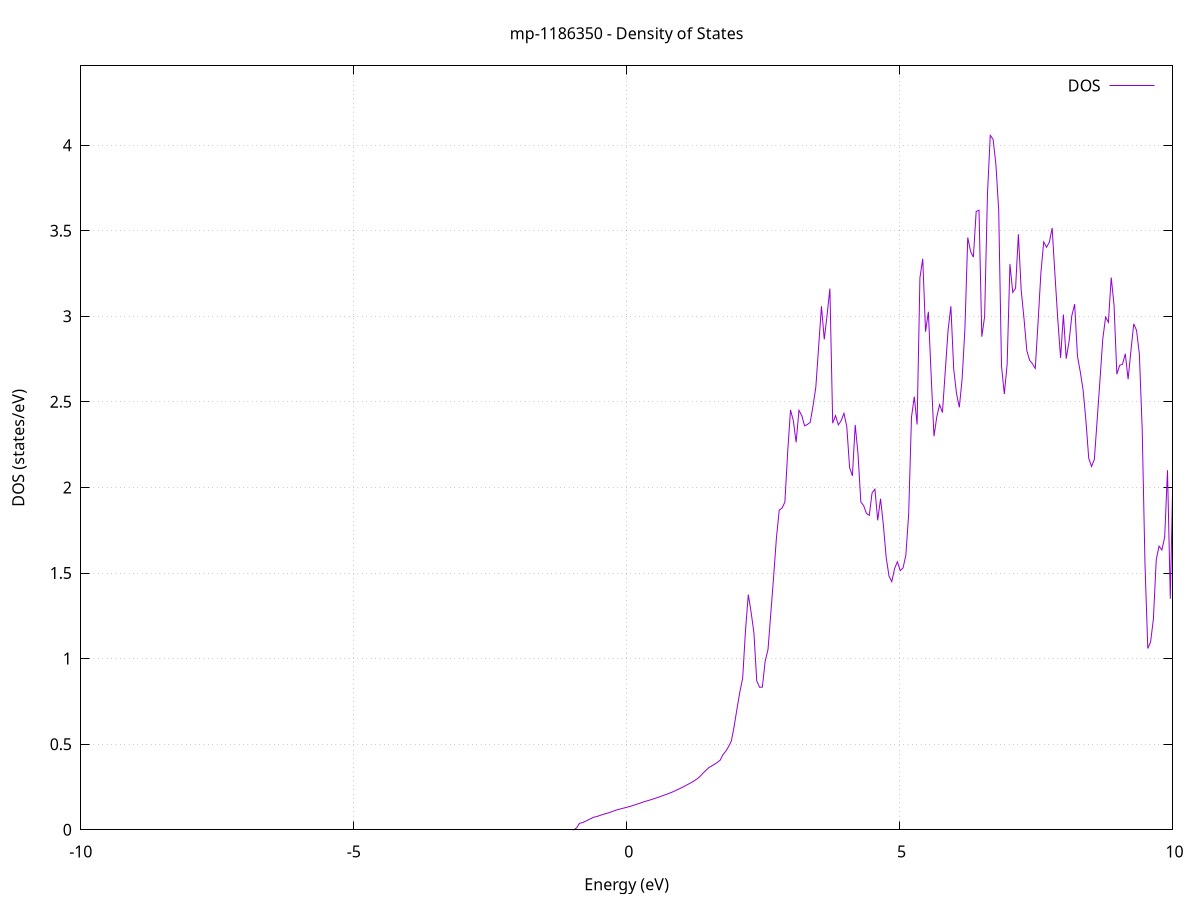 set title 'mp-1186350 - Density of States'
set xlabel 'Energy (eV)'
set ylabel 'DOS (states/eV)'
set grid
set xrange [-10:10]
set yrange [0:4.463]
set xzeroaxis lt -1
set terminal png size 800,600
set output 'mp-1186350_dos_gnuplot.png'
plot '-' using 1:2 with lines title 'DOS'
-59.155800 0.000000
-59.104300 0.000000
-59.052700 0.000000
-59.001200 0.000000
-58.949600 0.000000
-58.898100 0.000000
-58.846600 0.000000
-58.795000 0.000000
-58.743500 0.000000
-58.691900 0.000000
-58.640400 0.000000
-58.588900 0.000000
-58.537300 0.000000
-58.485800 0.000000
-58.434200 0.000000
-58.382700 0.000000
-58.331200 0.000000
-58.279600 0.000000
-58.228100 0.000000
-58.176500 0.000000
-58.125000 0.000000
-58.073500 0.000000
-58.021900 0.000000
-57.970400 0.000000
-57.918800 0.000000
-57.867300 0.000000
-57.815800 0.000000
-57.764200 0.000000
-57.712700 0.000000
-57.661100 0.000000
-57.609600 0.000000
-57.558100 0.000000
-57.506500 0.000000
-57.455000 0.000000
-57.403400 0.000000
-57.351900 0.000000
-57.300400 0.000000
-57.248800 0.000000
-57.197300 0.000000
-57.145700 0.000000
-57.094200 0.000000
-57.042600 0.000000
-56.991100 0.000000
-56.939600 0.000000
-56.888000 0.000000
-56.836500 0.000000
-56.784900 0.000000
-56.733400 0.000000
-56.681900 0.000000
-56.630300 0.000000
-56.578800 0.000000
-56.527200 0.000000
-56.475700 0.000000
-56.424200 0.000000
-56.372600 0.000000
-56.321100 0.000000
-56.269500 0.000000
-56.218000 0.000000
-56.166500 0.000000
-56.114900 0.000000
-56.063400 0.000000
-56.011800 0.000000
-55.960300 0.000000
-55.908800 0.000000
-55.857200 0.000000
-55.805700 0.000000
-55.754100 0.000000
-55.702600 0.000000
-55.651100 0.000000
-55.599500 0.000000
-55.548000 0.000000
-55.496400 0.000000
-55.444900 0.000000
-55.393400 0.000000
-55.341800 0.000000
-55.290300 0.000000
-55.238700 0.000000
-55.187200 0.000000
-55.135700 0.000000
-55.084100 0.000000
-55.032600 0.000000
-54.981000 0.000000
-54.929500 0.000000
-54.878000 0.000000
-54.826400 0.000000
-54.774900 0.000000
-54.723300 0.000000
-54.671800 0.000000
-54.620200 0.000000
-54.568700 0.000000
-54.517200 0.000000
-54.465600 0.000000
-54.414100 0.000000
-54.362500 0.000000
-54.311000 0.000000
-54.259500 0.000000
-54.207900 0.000000
-54.156400 0.000000
-54.104800 0.000000
-54.053300 0.000000
-54.001800 0.000000
-53.950200 0.000000
-53.898700 0.000000
-53.847100 0.000000
-53.795600 0.000000
-53.744100 0.000000
-53.692500 0.000000
-53.641000 0.000000
-53.589400 0.000000
-53.537900 0.000000
-53.486400 0.000000
-53.434800 0.000000
-53.383300 0.000000
-53.331700 0.000000
-53.280200 0.000000
-53.228700 0.000000
-53.177100 0.000000
-53.125600 0.000000
-53.074000 0.000000
-53.022500 0.000000
-52.971000 0.000000
-52.919400 0.000000
-52.867900 0.000000
-52.816300 0.000000
-52.764800 0.000000
-52.713300 0.000000
-52.661700 0.000000
-52.610200 0.000000
-52.558600 0.000000
-52.507100 0.000000
-52.455500 0.000000
-52.404000 0.000000
-52.352500 0.000000
-52.300900 0.000000
-52.249400 0.000000
-52.197800 0.000000
-52.146300 0.000000
-52.094800 0.000000
-52.043200 0.000000
-51.991700 0.000000
-51.940100 0.000000
-51.888600 0.000000
-51.837100 0.000000
-51.785500 0.000000
-51.734000 0.000000
-51.682400 0.000000
-51.630900 0.000000
-51.579400 0.000000
-51.527800 0.000000
-51.476300 0.000000
-51.424700 0.000000
-51.373200 0.000000
-51.321700 0.000000
-51.270100 0.000000
-51.218600 0.000000
-51.167000 0.000000
-51.115500 0.000000
-51.064000 0.000000
-51.012400 0.000000
-50.960900 0.000000
-50.909300 0.000000
-50.857800 0.000000
-50.806300 0.000000
-50.754700 0.000000
-50.703200 0.000000
-50.651600 0.000000
-50.600100 0.000000
-50.548600 0.000000
-50.497000 0.000000
-50.445500 0.000000
-50.393900 0.000000
-50.342400 0.000000
-50.290900 0.000000
-50.239300 0.000000
-50.187800 0.000000
-50.136200 0.000000
-50.084700 0.000000
-50.033100 0.000000
-49.981600 0.000000
-49.930100 0.000000
-49.878500 0.000000
-49.827000 0.000000
-49.775400 0.000000
-49.723900 0.000000
-49.672400 0.000000
-49.620800 0.000000
-49.569300 0.000000
-49.517700 0.000000
-49.466200 0.000000
-49.414700 0.000000
-49.363100 0.000000
-49.311600 0.000000
-49.260000 0.000000
-49.208500 0.000000
-49.157000 0.000000
-49.105400 0.000000
-49.053900 0.000000
-49.002300 0.000000
-48.950800 0.000000
-48.899300 0.000000
-48.847700 0.000000
-48.796200 0.000000
-48.744600 0.000000
-48.693100 0.000000
-48.641600 0.000000
-48.590000 0.000000
-48.538500 0.000000
-48.486900 0.000000
-48.435400 0.000000
-48.383900 0.000000
-48.332300 0.000000
-48.280800 0.000000
-48.229200 0.000000
-48.177700 0.000000
-48.126200 0.000000
-48.074600 0.000000
-48.023100 0.000000
-47.971500 0.000000
-47.920000 0.000000
-47.868500 0.000000
-47.816900 0.000000
-47.765400 0.000000
-47.713800 0.000000
-47.662300 0.000000
-47.610700 0.000000
-47.559200 0.000000
-47.507700 0.000000
-47.456100 0.000000
-47.404600 0.000000
-47.353000 0.000000
-47.301500 0.000000
-47.250000 0.000000
-47.198400 0.000000
-47.146900 0.000000
-47.095300 0.000000
-47.043800 0.000000
-46.992300 0.000000
-46.940700 0.000000
-46.889200 0.000000
-46.837600 0.000000
-46.786100 0.000000
-46.734600 0.000000
-46.683000 0.000000
-46.631500 0.000000
-46.579900 0.000000
-46.528400 0.000000
-46.476900 0.000000
-46.425300 0.000000
-46.373800 0.000000
-46.322200 0.000000
-46.270700 0.000000
-46.219200 0.000000
-46.167600 0.000000
-46.116100 0.000000
-46.064500 0.000000
-46.013000 0.000000
-45.961500 0.000000
-45.909900 0.000000
-45.858400 0.000000
-45.806800 0.000000
-45.755300 0.000000
-45.703800 0.000000
-45.652200 0.000000
-45.600700 0.000000
-45.549100 0.000000
-45.497600 0.000000
-45.446000 0.000000
-45.394500 0.000000
-45.343000 0.000000
-45.291400 0.000000
-45.239900 0.000000
-45.188300 0.000000
-45.136800 0.000000
-45.085300 0.000000
-45.033700 0.000000
-44.982200 0.000000
-44.930600 0.000000
-44.879100 0.000000
-44.827600 0.000000
-44.776000 0.000000
-44.724500 0.000000
-44.672900 0.000000
-44.621400 0.000000
-44.569900 0.000000
-44.518300 0.000000
-44.466800 0.000000
-44.415200 0.000000
-44.363700 0.000000
-44.312200 0.000000
-44.260600 0.000000
-44.209100 0.000000
-44.157500 0.000000
-44.106000 0.000000
-44.054500 0.000000
-44.002900 0.000000
-43.951400 0.000000
-43.899800 0.000000
-43.848300 0.000000
-43.796800 0.000000
-43.745200 0.000000
-43.693700 0.000000
-43.642100 0.000000
-43.590600 0.000000
-43.539100 0.000000
-43.487500 0.000000
-43.436000 0.000000
-43.384400 0.000000
-43.332900 0.000000
-43.281400 0.000000
-43.229800 0.000000
-43.178300 0.000000
-43.126700 0.000000
-43.075200 0.000000
-43.023600 0.000000
-42.972100 0.000000
-42.920600 0.000000
-42.869000 0.000000
-42.817500 0.000000
-42.765900 0.000000
-42.714400 0.000000
-42.662900 0.000000
-42.611300 0.000000
-42.559800 0.000000
-42.508200 0.000000
-42.456700 0.000000
-42.405200 0.000000
-42.353600 0.000000
-42.302100 0.000000
-42.250500 0.000000
-42.199000 0.000000
-42.147500 0.000000
-42.095900 0.000000
-42.044400 0.000000
-41.992800 0.000000
-41.941300 0.000000
-41.889800 0.000000
-41.838200 0.000000
-41.786700 0.000000
-41.735100 0.000000
-41.683600 0.000000
-41.632100 0.000000
-41.580500 0.000000
-41.529000 0.000000
-41.477400 0.000000
-41.425900 0.000000
-41.374400 0.000000
-41.322800 0.000000
-41.271300 0.000000
-41.219700 0.000000
-41.168200 0.000000
-41.116700 0.000000
-41.065100 0.000000
-41.013600 0.000000
-40.962000 0.000000
-40.910500 0.000000
-40.858900 0.000000
-40.807400 0.000000
-40.755900 0.000000
-40.704300 0.000000
-40.652800 0.000000
-40.601200 0.000000
-40.549700 0.000000
-40.498200 0.000000
-40.446600 0.000000
-40.395100 0.000000
-40.343500 0.000000
-40.292000 0.000000
-40.240500 0.000000
-40.188900 0.000000
-40.137400 0.000000
-40.085800 0.000000
-40.034300 0.000000
-39.982800 0.000000
-39.931200 0.000000
-39.879700 0.000000
-39.828100 0.000000
-39.776600 0.000000
-39.725100 0.000000
-39.673500 0.000000
-39.622000 0.000000
-39.570400 0.000000
-39.518900 0.000000
-39.467400 0.000000
-39.415800 0.000000
-39.364300 0.000000
-39.312700 0.000000
-39.261200 0.000000
-39.209700 0.000000
-39.158100 0.000000
-39.106600 0.000000
-39.055000 0.000000
-39.003500 0.000000
-38.952000 0.000000
-38.900400 0.000000
-38.848900 0.000000
-38.797300 0.000000
-38.745800 0.000000
-38.694300 0.000000
-38.642700 0.000000
-38.591200 0.000000
-38.539600 0.000000
-38.488100 0.000000
-38.436500 0.000000
-38.385000 0.000000
-38.333500 0.000000
-38.281900 0.000000
-38.230400 0.000000
-38.178800 0.000000
-38.127300 0.000000
-38.075800 0.000000
-38.024200 0.000000
-37.972700 0.000000
-37.921100 0.000000
-37.869600 0.000000
-37.818100 0.000000
-37.766500 0.000000
-37.715000 0.000000
-37.663400 0.000000
-37.611900 0.000000
-37.560400 0.000000
-37.508800 0.000000
-37.457300 0.000000
-37.405700 0.000000
-37.354200 0.000000
-37.302700 0.000000
-37.251100 0.000000
-37.199600 0.000000
-37.148000 0.000000
-37.096500 0.000000
-37.045000 0.000000
-36.993400 0.000000
-36.941900 0.000000
-36.890300 0.000000
-36.838800 0.000000
-36.787300 0.000000
-36.735700 0.000000
-36.684200 0.000000
-36.632600 0.000000
-36.581100 0.000000
-36.529600 0.000000
-36.478000 0.000000
-36.426500 0.000000
-36.374900 0.000000
-36.323400 0.000000
-36.271800 0.000000
-36.220300 0.000000
-36.168800 0.000000
-36.117200 0.000000
-36.065700 0.000000
-36.014100 0.000000
-35.962600 0.000000
-35.911100 0.000000
-35.859500 0.000000
-35.808000 0.000000
-35.756400 0.000000
-35.704900 0.000000
-35.653400 0.000000
-35.601800 0.000000
-35.550300 0.000000
-35.498700 0.000000
-35.447200 0.000000
-35.395700 0.000000
-35.344100 0.000000
-35.292600 0.000000
-35.241000 0.000000
-35.189500 0.000000
-35.138000 0.000000
-35.086400 0.000000
-35.034900 0.000000
-34.983300 0.000000
-34.931800 0.000000
-34.880300 0.000000
-34.828700 0.000000
-34.777200 0.000000
-34.725600 0.000000
-34.674100 0.000000
-34.622600 0.000000
-34.571000 0.000000
-34.519500 0.000000
-34.467900 0.000000
-34.416400 0.000000
-34.364900 0.000000
-34.313300 0.000000
-34.261800 0.000000
-34.210200 0.000000
-34.158700 0.000000
-34.107200 0.000000
-34.055600 0.000000
-34.004100 0.000000
-33.952500 0.000000
-33.901000 0.000000
-33.849400 0.000000
-33.797900 0.000000
-33.746400 0.000000
-33.694800 0.000000
-33.643300 0.000000
-33.591700 0.000000
-33.540200 0.000000
-33.488700 0.000000
-33.437100 0.000000
-33.385600 0.000000
-33.334000 0.000000
-33.282500 0.000000
-33.231000 0.000000
-33.179400 0.000000
-33.127900 0.000000
-33.076300 0.000000
-33.024800 0.000000
-32.973300 0.000000
-32.921700 0.000000
-32.870200 0.000000
-32.818600 0.000000
-32.767100 0.000000
-32.715600 0.000000
-32.664000 0.000000
-32.612500 0.000000
-32.560900 0.000000
-32.509400 0.000000
-32.457900 0.000000
-32.406300 0.000000
-32.354800 0.000000
-32.303200 0.000000
-32.251700 0.000000
-32.200200 0.000000
-32.148600 0.000000
-32.097100 0.000000
-32.045500 0.000000
-31.994000 0.000000
-31.942500 0.000000
-31.890900 0.000000
-31.839400 0.000000
-31.787800 0.000000
-31.736300 0.000000
-31.684800 0.000000
-31.633200 0.000000
-31.581700 0.000000
-31.530100 0.000000
-31.478600 0.000000
-31.427000 0.000000
-31.375500 0.000000
-31.324000 0.000000
-31.272400 0.000000
-31.220900 0.000000
-31.169300 0.000000
-31.117800 0.000000
-31.066300 0.000000
-31.014700 0.000000
-30.963200 0.000000
-30.911600 0.000000
-30.860100 0.000000
-30.808600 0.000000
-30.757000 0.000000
-30.705500 0.000000
-30.653900 0.000000
-30.602400 0.000000
-30.550900 0.000000
-30.499300 0.000000
-30.447800 0.000000
-30.396200 0.000000
-30.344700 0.000000
-30.293200 0.000000
-30.241600 0.000000
-30.190100 0.000000
-30.138500 0.000000
-30.087000 0.000000
-30.035500 0.000000
-29.983900 0.000000
-29.932400 0.000000
-29.880800 0.000000
-29.829300 0.000000
-29.777800 0.000000
-29.726200 0.000000
-29.674700 0.000000
-29.623100 0.000000
-29.571600 0.000000
-29.520100 0.000000
-29.468500 0.000000
-29.417000 0.000000
-29.365400 0.000000
-29.313900 0.000000
-29.262300 0.000000
-29.210800 0.000000
-29.159300 0.000000
-29.107700 0.000000
-29.056200 0.000000
-29.004600 0.000000
-28.953100 0.000000
-28.901600 0.000000
-28.850000 0.000000
-28.798500 0.000000
-28.746900 0.000000
-28.695400 0.000000
-28.643900 0.000000
-28.592300 0.000000
-28.540800 0.000000
-28.489200 0.000000
-28.437700 0.000000
-28.386200 0.000000
-28.334600 0.000000
-28.283100 0.000000
-28.231500 0.000000
-28.180000 0.000000
-28.128500 0.000000
-28.076900 0.000000
-28.025400 0.000000
-27.973800 0.000000
-27.922300 0.000000
-27.870800 0.000000
-27.819200 0.000000
-27.767700 0.000000
-27.716100 0.000000
-27.664600 0.000000
-27.613100 0.000000
-27.561500 0.000000
-27.510000 0.000000
-27.458400 0.000000
-27.406900 0.000000
-27.355400 0.000000
-27.303800 0.000000
-27.252300 0.000000
-27.200700 0.000000
-27.149200 0.000000
-27.097700 0.000000
-27.046100 0.000000
-26.994600 0.000000
-26.943000 0.000000
-26.891500 0.000000
-26.839900 0.000000
-26.788400 0.000000
-26.736900 0.000000
-26.685300 0.000000
-26.633800 0.000000
-26.582200 0.000000
-26.530700 0.000000
-26.479200 0.000000
-26.427600 0.000000
-26.376100 0.000000
-26.324500 0.000000
-26.273000 0.000000
-26.221500 0.000000
-26.169900 0.000000
-26.118400 0.000000
-26.066800 0.000000
-26.015300 0.000000
-25.963800 0.000000
-25.912200 0.000000
-25.860700 0.000000
-25.809100 0.000000
-25.757600 0.000000
-25.706100 0.000000
-25.654500 0.000000
-25.603000 0.000000
-25.551400 0.000000
-25.499900 0.000000
-25.448400 0.000000
-25.396800 0.000000
-25.345300 0.000000
-25.293700 0.000000
-25.242200 0.000000
-25.190700 0.000000
-25.139100 0.000000
-25.087600 0.000000
-25.036000 0.000000
-24.984500 0.000000
-24.933000 0.000000
-24.881400 0.000000
-24.829900 0.000000
-24.778300 0.000000
-24.726800 0.000000
-24.675200 0.000000
-24.623700 0.000000
-24.572200 0.000000
-24.520600 0.000000
-24.469100 0.000000
-24.417500 0.000000
-24.366000 0.000000
-24.314500 0.000000
-24.262900 0.000000
-24.211400 0.000000
-24.159800 0.000000
-24.108300 0.000000
-24.056800 0.000000
-24.005200 0.000000
-23.953700 0.000000
-23.902100 0.000000
-23.850600 0.000000
-23.799100 0.000000
-23.747500 0.000000
-23.696000 0.000000
-23.644400 0.000000
-23.592900 0.000000
-23.541400 0.000000
-23.489800 0.000000
-23.438300 0.000000
-23.386700 0.000000
-23.335200 0.000000
-23.283700 0.000000
-23.232100 0.000000
-23.180600 0.000000
-23.129000 0.000000
-23.077500 0.000000
-23.026000 0.000000
-22.974400 0.000000
-22.922900 0.000000
-22.871300 0.000000
-22.819800 0.000000
-22.768300 0.000000
-22.716700 0.000000
-22.665200 0.000000
-22.613600 0.000000
-22.562100 0.000000
-22.510600 0.000000
-22.459000 0.000000
-22.407500 0.000000
-22.355900 0.000000
-22.304400 0.000000
-22.252800 0.000000
-22.201300 0.000000
-22.149800 0.000000
-22.098200 0.000000
-22.046700 0.000000
-21.995100 0.000000
-21.943600 0.000000
-21.892100 0.000000
-21.840500 0.000000
-21.789000 0.000000
-21.737400 0.000000
-21.685900 0.000000
-21.634400 0.000000
-21.582800 0.000000
-21.531300 0.000000
-21.479700 0.000000
-21.428200 0.000000
-21.376700 0.000000
-21.325100 0.000000
-21.273600 0.000000
-21.222000 0.000000
-21.170500 0.000000
-21.119000 0.000000
-21.067400 0.000000
-21.015900 0.000000
-20.964300 0.000000
-20.912800 0.000000
-20.861300 0.000000
-20.809700 0.000000
-20.758200 0.000000
-20.706600 0.000000
-20.655100 0.000000
-20.603600 0.000000
-20.552000 0.000000
-20.500500 0.000000
-20.448900 0.000000
-20.397400 0.000000
-20.345900 0.000000
-20.294300 0.000000
-20.242800 0.000000
-20.191200 0.000000
-20.139700 0.000000
-20.088100 0.000000
-20.036600 0.000000
-19.985100 0.000000
-19.933500 0.000000
-19.882000 0.000000
-19.830400 0.000000
-19.778900 0.000000
-19.727400 0.000000
-19.675800 0.000000
-19.624300 0.000000
-19.572700 0.000000
-19.521200 0.000000
-19.469700 0.000000
-19.418100 0.000000
-19.366600 0.000000
-19.315000 0.000000
-19.263500 0.000000
-19.212000 0.000000
-19.160400 0.000000
-19.108900 0.000000
-19.057300 0.000000
-19.005800 0.000000
-18.954300 0.000000
-18.902700 0.000000
-18.851200 0.000000
-18.799600 0.000000
-18.748100 0.000000
-18.696600 0.000000
-18.645000 0.000000
-18.593500 0.000000
-18.541900 0.000000
-18.490400 0.000000
-18.438900 0.000000
-18.387300 0.000000
-18.335800 0.000000
-18.284200 0.000000
-18.232700 0.000000
-18.181200 0.000000
-18.129600 0.000000
-18.078100 0.000000
-18.026500 0.000000
-17.975000 0.000000
-17.923500 0.000000
-17.871900 0.000000
-17.820400 0.000000
-17.768800 0.000000
-17.717300 0.000000
-17.665700 0.000000
-17.614200 0.000000
-17.562700 0.000000
-17.511100 0.000000
-17.459600 0.000000
-17.408000 0.000000
-17.356500 0.000000
-17.305000 0.000000
-17.253400 0.000000
-17.201900 0.000000
-17.150300 0.000000
-17.098800 0.000000
-17.047300 0.000000
-16.995700 0.000000
-16.944200 0.000000
-16.892600 0.000000
-16.841100 0.000000
-16.789600 0.000000
-16.738000 0.000000
-16.686500 0.000000
-16.634900 0.000000
-16.583400 0.000000
-16.531900 0.000000
-16.480300 0.000000
-16.428800 0.000000
-16.377200 0.000000
-16.325700 0.000000
-16.274200 0.000000
-16.222600 0.000000
-16.171100 0.000000
-16.119500 0.000000
-16.068000 0.000000
-16.016500 0.000000
-15.964900 0.000000
-15.913400 0.000000
-15.861800 0.000000
-15.810300 0.000000
-15.758800 0.000000
-15.707200 0.000000
-15.655700 0.000000
-15.604100 0.000000
-15.552600 0.000000
-15.501100 0.000000
-15.449500 0.000000
-15.398000 0.000000
-15.346400 0.000000
-15.294900 0.000000
-15.243300 0.000000
-15.191800 0.000000
-15.140300 0.000000
-15.088700 0.000000
-15.037200 0.000000
-14.985600 0.000000
-14.934100 0.000000
-14.882600 0.000000
-14.831000 0.000000
-14.779500 0.000000
-14.727900 0.000000
-14.676400 0.000000
-14.624900 0.000000
-14.573300 0.000000
-14.521800 0.000000
-14.470200 0.000000
-14.418700 0.000000
-14.367200 0.000000
-14.315600 0.000000
-14.264100 0.000000
-14.212500 0.000000
-14.161000 0.000000
-14.109500 0.000000
-14.057900 0.000000
-14.006400 0.000000
-13.954800 0.000000
-13.903300 0.000000
-13.851800 0.000000
-13.800200 0.000000
-13.748700 0.000000
-13.697100 0.000000
-13.645600 0.000000
-13.594100 0.000000
-13.542500 0.000000
-13.491000 0.000000
-13.439400 0.000000
-13.387900 0.000000
-13.336400 0.000000
-13.284800 0.000000
-13.233300 0.000000
-13.181700 0.000000
-13.130200 0.000000
-13.078600 0.000000
-13.027100 0.000000
-12.975600 0.000000
-12.924000 0.000000
-12.872500 0.000000
-12.820900 0.000000
-12.769400 0.000000
-12.717900 0.000000
-12.666300 0.000000
-12.614800 0.000000
-12.563200 0.000000
-12.511700 0.000000
-12.460200 0.000000
-12.408600 0.000000
-12.357100 0.000000
-12.305500 0.000000
-12.254000 0.000000
-12.202500 0.000000
-12.150900 0.000000
-12.099400 0.000000
-12.047800 0.000000
-11.996300 0.000000
-11.944800 0.000000
-11.893200 0.000000
-11.841700 0.000000
-11.790100 0.000000
-11.738600 0.000000
-11.687100 0.000000
-11.635500 0.000000
-11.584000 0.000000
-11.532400 0.000000
-11.480900 0.000000
-11.429400 0.000000
-11.377800 0.000000
-11.326300 0.000000
-11.274700 0.000000
-11.223200 0.000000
-11.171700 0.000000
-11.120100 0.000000
-11.068600 0.000000
-11.017000 0.000000
-10.965500 0.000000
-10.914000 0.000000
-10.862400 0.000000
-10.810900 0.000000
-10.759300 0.000000
-10.707800 0.000000
-10.656200 0.000000
-10.604700 0.000000
-10.553200 0.000000
-10.501600 0.000000
-10.450100 0.000000
-10.398500 0.000000
-10.347000 0.000000
-10.295500 0.000000
-10.243900 0.000000
-10.192400 0.000000
-10.140800 0.000000
-10.089300 0.000000
-10.037800 0.000000
-9.986200 0.000000
-9.934700 0.000000
-9.883100 0.000000
-9.831600 0.000000
-9.780100 0.000000
-9.728500 0.000000
-9.677000 0.000000
-9.625400 0.000000
-9.573900 0.000000
-9.522400 0.000000
-9.470800 0.000000
-9.419300 0.000000
-9.367700 0.000000
-9.316200 0.000000
-9.264700 0.000000
-9.213100 0.000000
-9.161600 0.000000
-9.110000 0.000000
-9.058500 0.000000
-9.007000 0.000000
-8.955400 0.000000
-8.903900 0.000000
-8.852300 0.000000
-8.800800 0.000000
-8.749300 0.000000
-8.697700 0.000000
-8.646200 0.000000
-8.594600 0.000000
-8.543100 0.000000
-8.491500 0.000000
-8.440000 0.000000
-8.388500 0.000000
-8.336900 0.000000
-8.285400 0.000000
-8.233800 0.000000
-8.182300 0.000000
-8.130800 0.000000
-8.079200 0.000000
-8.027700 0.000000
-7.976100 0.000000
-7.924600 0.000000
-7.873100 0.000000
-7.821500 0.000000
-7.770000 0.000000
-7.718400 0.000000
-7.666900 0.000000
-7.615400 0.000000
-7.563800 0.000000
-7.512300 0.000000
-7.460700 0.000000
-7.409200 0.000000
-7.357700 0.000000
-7.306100 0.000000
-7.254600 0.000000
-7.203000 0.000000
-7.151500 0.000000
-7.100000 0.000000
-7.048400 0.000000
-6.996900 0.000000
-6.945300 0.000000
-6.893800 0.000000
-6.842300 0.000000
-6.790700 0.000000
-6.739200 0.000000
-6.687600 0.000000
-6.636100 0.000000
-6.584600 0.000000
-6.533000 0.000000
-6.481500 0.000000
-6.429900 0.000000
-6.378400 0.000000
-6.326900 0.000000
-6.275300 0.000000
-6.223800 0.000000
-6.172200 0.000000
-6.120700 0.000000
-6.069100 0.000000
-6.017600 0.000000
-5.966100 0.000000
-5.914500 0.000000
-5.863000 0.000000
-5.811400 0.000000
-5.759900 0.000000
-5.708400 0.000000
-5.656800 0.000000
-5.605300 0.000000
-5.553700 0.000000
-5.502200 0.000000
-5.450700 0.000000
-5.399100 0.000000
-5.347600 0.000000
-5.296000 0.000000
-5.244500 0.000000
-5.193000 0.000000
-5.141400 0.000000
-5.089900 0.000000
-5.038300 0.000000
-4.986800 0.000000
-4.935300 0.000000
-4.883700 0.000000
-4.832200 0.000000
-4.780600 0.000000
-4.729100 0.000000
-4.677600 0.000000
-4.626000 0.000000
-4.574500 0.000000
-4.522900 0.000000
-4.471400 0.000000
-4.419900 0.000000
-4.368300 0.000000
-4.316800 0.000000
-4.265200 0.000000
-4.213700 0.000000
-4.162200 0.000000
-4.110600 0.000000
-4.059100 0.000000
-4.007500 0.000000
-3.956000 0.000000
-3.904400 0.000000
-3.852900 0.000000
-3.801400 0.000000
-3.749800 0.000000
-3.698300 0.000000
-3.646700 0.000000
-3.595200 0.000000
-3.543700 0.000000
-3.492100 0.000000
-3.440600 0.000000
-3.389000 0.000000
-3.337500 0.000000
-3.286000 0.000000
-3.234400 0.000000
-3.182900 0.000000
-3.131300 0.000000
-3.079800 0.000000
-3.028300 0.000000
-2.976700 0.000000
-2.925200 0.000000
-2.873600 0.000000
-2.822100 0.000000
-2.770600 0.000000
-2.719000 0.000000
-2.667500 0.000000
-2.615900 0.000000
-2.564400 0.000000
-2.512900 0.000000
-2.461300 0.000000
-2.409800 0.000000
-2.358200 0.000000
-2.306700 0.000000
-2.255200 0.000000
-2.203600 0.000000
-2.152100 0.000000
-2.100500 0.000000
-2.049000 0.000000
-1.997500 0.000000
-1.945900 0.000000
-1.894400 0.000000
-1.842800 0.000000
-1.791300 0.000000
-1.739800 0.000000
-1.688200 0.000000
-1.636700 0.000000
-1.585100 0.000000
-1.533600 0.000000
-1.482000 0.000000
-1.430500 0.000000
-1.379000 0.000000
-1.327400 0.000000
-1.275900 0.000000
-1.224300 0.000000
-1.172800 0.000000
-1.121300 0.000000
-1.069700 0.000000
-1.018200 0.000000
-0.966600 0.000100
-0.915100 0.011700
-0.863600 0.037800
-0.812000 0.041500
-0.760500 0.048800
-0.708900 0.056900
-0.657400 0.064900
-0.605900 0.073100
-0.554300 0.076600
-0.502800 0.082100
-0.451200 0.087900
-0.399700 0.092800
-0.348200 0.097400
-0.296600 0.102700
-0.245100 0.108900
-0.193500 0.114800
-0.142000 0.119400
-0.090500 0.123900
-0.038900 0.127900
0.012600 0.132300
0.064200 0.136700
0.115700 0.141900
0.167200 0.147100
0.218800 0.152700
0.270300 0.158300
0.321900 0.164100
0.373400 0.168900
0.424900 0.173700
0.476500 0.178800
0.528000 0.184200
0.579600 0.189900
0.631100 0.195700
0.682700 0.201700
0.734200 0.207700
0.785700 0.213900
0.837300 0.220500
0.888800 0.227800
0.940400 0.235700
0.991900 0.243600
1.043400 0.251800
1.095000 0.260400
1.146500 0.269300
1.198100 0.278500
1.249600 0.288800
1.301100 0.299600
1.352700 0.314500
1.404200 0.332300
1.455800 0.348000
1.507300 0.363900
1.558800 0.372700
1.610400 0.383100
1.661900 0.393800
1.713500 0.406700
1.765000 0.439000
1.816500 0.458900
1.868100 0.486400
1.919600 0.520300
1.971200 0.607300
2.022700 0.709300
2.074200 0.805500
2.125800 0.886300
2.177300 1.164700
2.228900 1.373800
2.280400 1.270600
2.331900 1.150500
2.383500 0.869500
2.435000 0.832700
2.486600 0.833400
2.538100 0.986200
2.589600 1.052500
2.641200 1.264500
2.692700 1.478600
2.744300 1.706400
2.795800 1.867500
2.847300 1.879300
2.898900 1.914400
2.950400 2.208600
3.002000 2.452600
3.053500 2.390300
3.105100 2.263400
3.156600 2.450700
3.208100 2.420800
3.259700 2.360200
3.311200 2.368100
3.362800 2.380400
3.414300 2.475800
3.465800 2.585700
3.517400 2.821400
3.568900 3.058700
3.620500 2.865000
3.672000 3.007500
3.723500 3.162000
3.775100 2.375200
3.826600 2.419500
3.878200 2.365400
3.929700 2.390000
3.981200 2.433200
4.032800 2.356400
4.084300 2.117000
4.135900 2.067600
4.187400 2.365400
4.238900 2.195100
4.290500 1.914900
4.342000 1.893900
4.393600 1.847800
4.445100 1.836900
4.496600 1.968700
4.548200 1.989900
4.599700 1.808300
4.651300 1.933800
4.702800 1.782300
4.754300 1.593000
4.805900 1.482300
4.857400 1.449800
4.909000 1.526200
4.960500 1.566100
5.012000 1.513800
5.063600 1.530000
5.115100 1.603800
5.166700 1.844800
5.218200 2.410300
5.269700 2.530500
5.321300 2.368200
5.372800 3.224600
5.424400 3.336300
5.475900 2.910100
5.527500 3.026200
5.579000 2.652300
5.630500 2.299100
5.682100 2.413300
5.733600 2.483700
5.785200 2.437400
5.836700 2.677200
5.888200 2.917100
5.939800 3.058600
5.991300 2.693000
6.042900 2.549200
6.094400 2.468100
6.145900 2.633700
6.197500 2.929100
6.249000 3.459800
6.300600 3.379900
6.352100 3.345400
6.403600 3.612500
6.455200 3.619600
6.506700 2.880500
6.558300 2.998900
6.609800 3.709400
6.661300 4.057000
6.712900 4.033800
6.764400 3.889600
6.816000 3.619500
6.867500 2.708100
6.919000 2.545800
6.970600 2.719800
7.022100 3.304800
7.073700 3.139700
7.125200 3.164000
7.176700 3.479500
7.228300 3.152200
7.279800 2.986100
7.331400 2.798400
7.382900 2.742600
7.434400 2.723000
7.486000 2.695500
7.537500 2.966000
7.589100 3.254200
7.640600 3.434600
7.692200 3.403100
7.743700 3.432800
7.795200 3.516000
7.846800 3.242200
7.898300 2.982700
7.949900 2.757000
8.001400 3.010100
8.052900 2.752400
8.104500 2.852100
8.156000 3.004100
8.207600 3.071000
8.259100 2.766600
8.310600 2.676000
8.362200 2.569300
8.413700 2.392100
8.465300 2.170300
8.516800 2.123000
8.568300 2.163300
8.619900 2.394700
8.671400 2.627300
8.723000 2.867400
8.774500 2.995600
8.826000 2.965200
8.877600 3.226300
8.929100 3.064100
8.980700 2.662200
9.032200 2.713000
9.083700 2.719900
9.135300 2.781100
9.186800 2.631800
9.238400 2.798200
9.289900 2.955900
9.341400 2.917900
9.393000 2.779700
9.444500 2.344000
9.496100 1.550700
9.547600 1.059100
9.599100 1.097900
9.650700 1.233600
9.702200 1.578100
9.753800 1.657400
9.805300 1.634800
9.856800 1.709300
9.908400 2.100600
9.959900 1.349400
10.011500 2.141300
10.063000 2.413500
10.114600 2.233700
10.166100 2.154100
10.217600 2.198500
10.269200 2.091700
10.320700 2.098700
10.372300 1.981400
10.423800 1.876500
10.475300 1.680300
10.526900 1.714500
10.578400 1.459100
10.630000 1.321100
10.681500 1.187700
10.733000 1.043800
10.784600 0.872300
10.836100 0.811700
10.887700 0.781900
10.939200 0.784200
10.990700 0.757700
11.042300 0.744000
11.093800 0.715200
11.145400 0.671400
11.196900 0.631800
11.248400 0.598200
11.300000 0.564900
11.351500 0.527800
11.403100 0.515500
11.454600 0.503500
11.506100 0.490700
11.557700 0.476700
11.609200 0.463800
11.660800 0.459000
11.712300 0.453900
11.763800 0.449700
11.815400 0.445700
11.866900 0.442500
11.918500 0.439500
11.970000 0.441200
12.021500 0.452600
12.073100 0.440300
12.124600 0.437400
12.176200 0.434900
12.227700 0.435500
12.279300 0.432400
12.330800 0.431100
12.382300 0.430300
12.433900 0.470200
12.485400 0.455200
12.537000 0.464900
12.588500 0.469800
12.640000 0.486700
12.691600 0.528100
12.743100 0.595600
12.794700 0.639900
12.846200 0.681900
12.897700 0.644600
12.949300 0.626300
13.000800 0.630900
13.052400 0.605100
13.103900 0.603000
13.155400 0.595500
13.207000 0.584300
13.258500 0.579200
13.310100 0.575400
13.361600 0.574300
13.413100 0.577900
13.464700 0.601700
13.516200 0.606900
13.567800 0.572800
13.619300 0.560400
13.670800 0.537600
13.722400 0.496700
13.773900 0.457000
13.825500 0.426500
13.877000 0.402900
13.928500 0.385900
13.980100 0.374900
14.031600 0.365600
14.083200 0.345700
14.134700 0.331300
14.186200 0.319300
14.237800 0.308500
14.289300 0.298300
14.340900 0.288700
14.392400 0.280900
14.443900 0.276900
14.495500 0.274500
14.547000 0.272300
14.598600 0.271100
14.650100 0.270100
14.701700 0.269300
14.753200 0.268800
14.804700 0.268500
14.856300 0.268400
14.907800 0.272500
14.959400 0.296200
15.010900 0.331500
15.062400 0.397500
15.114000 0.571500
15.165500 0.519000
15.217100 0.485000
15.268600 0.463000
15.320100 0.450600
15.371700 0.441700
15.423200 0.434900
15.474800 0.439100
15.526300 0.450100
15.577800 0.433600
15.629400 0.404900
15.680900 0.392500
15.732500 0.381600
15.784000 0.366600
15.835500 0.345100
15.887100 0.317400
15.938600 0.293700
15.990200 0.266200
16.041700 0.282900
16.093200 0.485700
16.144800 0.640300
16.196300 0.824700
16.247900 0.913800
16.299400 1.038600
16.350900 0.912800
16.402500 0.826300
16.454000 0.773400
16.505600 0.741700
16.557100 0.723700
16.608600 0.712200
16.660200 0.700400
16.711700 0.723000
16.763300 0.729100
16.814800 0.731200
16.866400 0.731800
16.917900 0.734100
16.969400 0.722800
17.021000 0.715900
17.072500 0.718400
17.124100 0.733300
17.175600 0.733200
17.227100 0.711600
17.278700 0.691300
17.330200 0.669700
17.381800 0.657900
17.433300 0.656500
17.484800 0.655600
17.536400 0.660300
17.587900 0.651700
17.639500 0.647200
17.691000 0.641900
17.742500 0.638900
17.794100 0.633700
17.845600 0.629200
17.897200 0.626200
17.948700 0.627800
18.000200 0.630600
18.051800 0.632700
18.103300 0.632800
18.154900 0.634000
18.206400 0.632900
18.257900 0.635300
18.309500 0.635500
18.361000 0.622500
18.412600 0.618300
18.464100 0.613700
18.515600 0.610800
18.567200 0.621800
18.618700 0.642100
18.670300 0.656000
18.721800 0.663300
18.773300 0.658200
18.824900 0.658400
18.876400 0.646500
18.928000 0.645200
18.979500 0.642300
19.031000 0.630000
19.082600 0.595500
19.134100 0.581600
19.185700 0.571900
19.237200 0.567900
19.288800 0.561300
19.340300 0.557700
19.391800 0.557500
19.443400 0.573700
19.494900 0.596700
19.546500 0.614300
19.598000 0.606400
19.649500 0.597400
19.701100 0.588300
19.752600 0.581900
19.804200 0.573600
19.855700 0.582700
19.907200 0.603500
19.958800 0.627600
20.010300 0.648800
20.061900 0.678600
20.113400 0.719400
20.164900 0.728300
20.216500 0.748200
20.268000 0.818900
20.319600 0.816700
20.371100 0.827700
20.422600 0.836200
20.474200 0.849700
20.525700 0.865600
20.577300 0.883800
20.628800 0.884200
20.680300 0.905100
20.731900 0.923400
20.783400 0.883500
20.835000 0.871600
20.886500 0.874400
20.938000 0.868400
20.989600 0.868800
21.041100 0.892300
21.092700 0.881400
21.144200 0.864400
21.195700 0.840300
21.247300 0.813800
21.298800 0.787900
21.350400 0.775100
21.401900 0.766100
21.453400 0.824400
21.505000 0.802400
21.556500 0.813100
21.608100 0.813000
21.659600 0.793100
21.711200 0.779700
21.762700 0.810300
21.814200 0.864600
21.865800 0.929500
21.917300 0.885500
21.968900 0.881000
22.020400 0.887500
22.071900 0.894500
22.123500 0.906600
22.175000 0.942400
22.226600 0.939100
22.278100 0.901700
22.329600 0.874700
22.381200 0.896300
22.432700 0.916000
22.484300 0.946500
22.535800 0.983000
22.587300 0.978200
22.638900 1.017700
22.690400 1.087000
22.742000 1.076700
22.793500 1.013300
22.845000 0.973600
22.896600 0.961800
22.948100 0.934700
22.999700 0.880300
23.051200 0.865200
23.102700 0.864000
23.154300 0.885500
23.205800 0.937000
23.257400 1.002600
23.308900 1.122000
23.360400 1.071000
23.412000 1.041100
23.463500 1.023500
23.515100 1.016600
23.566600 0.969500
23.618100 0.935900
23.669700 0.921700
23.721200 0.934900
23.772800 0.951000
23.824300 0.972700
23.875900 0.978900
23.927400 0.970500
23.978900 0.969400
24.030500 1.011100
24.082000 1.060200
24.133600 1.098200
24.185100 1.145000
24.236600 1.193300
24.288200 1.173800
24.339700 1.138500
24.391300 1.071400
24.442800 0.969100
24.494300 0.939000
24.545900 0.962600
24.597400 1.021800
24.649000 1.028800
24.700500 1.013800
24.752000 0.975200
24.803600 0.958300
24.855100 0.961700
24.906700 1.009600
24.958200 1.050500
25.009700 1.315900
25.061300 1.408300
25.112800 1.409700
25.164400 1.439800
25.215900 1.468100
25.267400 1.441000
25.319000 1.385600
25.370500 1.303000
25.422100 1.231000
25.473600 1.167700
25.525100 1.109100
25.576700 1.108000
25.628200 1.070800
25.679800 0.915100
25.731300 0.885100
25.782800 0.878300
25.834400 0.936200
25.885900 1.015600
25.937500 1.072400
25.989000 1.054900
26.040500 1.021200
26.092100 1.010500
26.143600 1.065100
26.195200 1.144800
26.246700 1.214700
26.298300 1.332700
26.349800 1.311000
26.401300 1.352100
26.452900 1.439700
26.504400 1.533100
26.556000 1.502200
26.607500 1.452000
26.659000 1.420600
26.710600 1.398400
26.762100 1.328800
26.813700 1.228600
26.865200 1.256600
26.916700 1.323000
26.968300 1.577900
27.019800 1.729700
27.071400 1.554800
27.122900 1.375100
27.174400 1.238600
27.226000 1.129500
27.277500 1.065700
27.329100 1.029400
27.380600 0.990000
27.432100 0.924200
27.483700 0.863200
27.535200 0.808600
27.586800 0.743800
27.638300 0.708900
27.689800 0.723300
27.741400 0.820000
27.792900 0.811600
27.844500 0.866500
27.896000 0.886200
27.947500 0.924300
27.999100 0.960400
28.050600 0.903000
28.102200 0.793000
28.153700 0.691500
28.205200 0.604500
28.256800 0.541400
28.308300 0.459500
28.359900 0.437700
28.411400 0.455200
28.463000 0.482300
28.514500 0.489500
28.566000 0.487700
28.617600 0.477100
28.669100 0.511900
28.720700 0.538300
28.772200 0.584900
28.823700 0.654800
28.875300 0.751100
28.926800 0.849000
28.978400 0.966500
29.029900 1.199300
29.081400 1.258000
29.133000 1.259300
29.184500 1.121300
29.236100 1.049800
29.287600 0.814300
29.339100 0.789800
29.390700 0.795000
29.442200 0.851800
29.493800 0.939400
29.545300 0.963600
29.596800 1.058800
29.648400 1.051500
29.699900 1.097800
29.751500 1.144700
29.803000 1.158000
29.854500 1.214200
29.906100 1.201200
29.957600 1.182300
30.009200 1.182500
30.060700 1.166400
30.112200 1.232300
30.163800 1.313700
30.215300 1.280100
30.266900 1.310600
30.318400 1.382100
30.369900 1.497000
30.421500 1.602000
30.473000 1.561800
30.524600 1.524500
30.576100 1.501300
30.627600 1.415500
30.679200 1.329700
30.730700 1.226200
30.782300 1.142900
30.833800 1.087300
30.885400 1.129800
30.936900 1.251300
30.988400 1.314200
31.040000 1.318200
31.091500 1.297800
31.143100 1.273400
31.194600 1.261400
31.246100 1.316600
31.297700 1.210700
31.349200 1.144300
31.400800 1.116000
31.452300 1.044800
31.503800 0.965500
31.555400 0.987400
31.606900 0.996300
31.658500 1.035700
31.710000 1.055400
31.761500 1.099800
31.813100 1.112400
31.864600 1.133300
31.916200 1.182800
31.967700 1.215000
32.019200 1.213000
32.070800 1.204600
32.122300 1.185800
32.173900 1.156600
32.225400 1.142100
32.276900 1.128800
32.328500 1.094100
32.380000 1.082300
32.431600 1.075700
32.483100 1.083000
32.534600 1.049100
32.586200 1.054100
32.637700 1.097400
32.689300 1.153100
32.740800 1.215700
32.792300 1.154500
32.843900 1.099700
32.895400 1.075000
32.947000 1.074800
32.998500 1.055200
33.050100 1.042800
33.101600 0.955200
33.153100 0.867100
33.204700 0.787500
33.256200 0.739200
33.307800 0.713800
33.359300 0.688600
33.410800 0.679400
33.462400 0.710100
33.513900 0.652000
33.565500 0.621900
33.617000 0.651400
33.668500 0.658200
33.720100 0.609200
33.771600 0.573400
33.823200 0.564200
33.874700 0.577900
33.926200 0.600800
33.977800 0.639500
34.029300 0.654400
34.080900 0.669900
34.132400 0.693000
34.183900 0.706700
34.235500 0.729100
34.287000 0.777500
34.338600 0.746500
34.390100 0.776400
34.441600 0.813600
34.493200 0.841700
34.544700 0.942900
34.596300 0.895800
34.647800 0.914100
34.699300 0.928800
34.750900 0.941100
34.802400 0.978300
34.854000 1.005500
34.905500 1.027600
34.957000 1.047700
35.008600 1.087600
35.060100 1.109100
35.111700 1.090600
35.163200 1.078600
35.214700 1.093800
35.266300 1.121700
35.317800 1.096300
35.369400 1.054000
35.420900 1.008500
35.472500 0.967700
35.524000 0.962400
35.575500 0.983000
35.627100 1.008800
35.678600 1.070600
35.730200 1.181700
35.781700 1.247500
35.833200 1.284200
35.884800 1.335800
35.936300 1.374500
35.987900 1.350000
36.039400 1.252300
36.090900 1.183000
36.142500 1.148600
36.194000 1.175600
36.245600 1.150100
36.297100 1.103900
36.348600 1.072100
36.400200 1.128300
36.451700 1.164900
36.503300 1.139100
36.554800 1.190900
36.606300 1.188300
36.657900 1.085500
36.709400 0.937600
36.761000 0.804000
36.812500 0.749400
36.864000 0.746900
36.915600 0.739800
36.967100 0.730900
37.018700 0.757800
37.070200 0.806400
37.121700 0.892500
37.173300 0.948600
37.224800 1.026400
37.276400 1.051300
37.327900 1.083200
37.379400 1.113800
37.431000 1.167500
37.482500 1.234500
37.534100 1.276900
37.585600 1.408700
37.637200 1.300500
37.688700 1.295800
37.740200 1.305700
37.791800 1.197100
37.843300 1.080500
37.894900 0.937100
37.946400 0.813700
37.997900 0.788100
38.049500 0.676000
38.101000 0.620100
38.152600 0.590400
38.204100 0.570500
38.255600 0.521000
38.307200 0.424800
38.358700 0.341600
38.410300 0.285200
38.461800 0.169300
38.513300 0.143000
38.564900 0.126300
38.616400 0.105200
38.668000 0.097100
38.719500 0.089900
38.771000 0.082700
38.822600 0.075600
38.874100 0.069100
38.925700 0.062400
38.977200 0.054000
39.028700 0.032700
39.080300 0.016800
39.131800 0.006100
39.183400 0.000700
39.234900 0.000000
39.286400 0.000000
39.338000 0.000000
39.389500 0.000000
39.441100 0.000000
39.492600 0.000000
39.544100 0.000000
39.595700 0.000000
39.647200 0.000000
39.698800 0.000000
39.750300 0.000000
39.801800 0.000000
39.853400 0.000000
39.904900 0.000000
39.956500 0.000000
40.008000 0.000000
40.059600 0.000000
40.111100 0.000000
40.162600 0.000000
40.214200 0.000000
40.265700 0.000000
40.317300 0.000000
40.368800 0.000000
40.420300 0.000000
40.471900 0.000000
40.523400 0.000000
40.575000 0.000000
40.626500 0.000000
40.678000 0.000000
40.729600 0.000000
40.781100 0.000000
40.832700 0.000000
40.884200 0.000000
40.935700 0.000000
40.987300 0.000000
41.038800 0.000000
41.090400 0.000000
41.141900 0.000000
41.193400 0.000000
41.245000 0.000000
41.296500 0.000000
41.348100 0.000000
41.399600 0.000000
41.451100 0.000000
41.502700 0.000000
41.554200 0.000000
41.605800 0.000000
41.657300 0.000000
41.708800 0.000000
41.760400 0.000000
41.811900 0.000000
41.863500 0.000000
41.915000 0.000000
41.966500 0.000000
42.018100 0.000000
42.069600 0.000000
42.121200 0.000000
42.172700 0.000000
42.224200 0.000000
42.275800 0.000000
42.327300 0.000000
42.378900 0.000000
42.430400 0.000000
42.482000 0.000000
42.533500 0.000000
42.585000 0.000000
42.636600 0.000000
42.688100 0.000000
42.739700 0.000000
42.791200 0.000000
42.842700 0.000000
42.894300 0.000000
42.945800 0.000000
42.997400 0.000000
43.048900 0.000000
43.100400 0.000000
43.152000 0.000000
43.203500 0.000000
43.255100 0.000000
43.306600 0.000000
43.358100 0.000000
43.409700 0.000000
43.461200 0.000000
43.512800 0.000000
43.564300 0.000000
43.615800 0.000000
43.667400 0.000000
43.718900 0.000000
43.770500 0.000000
43.822000 0.000000
43.873500 0.000000
43.925100 0.000000
e
